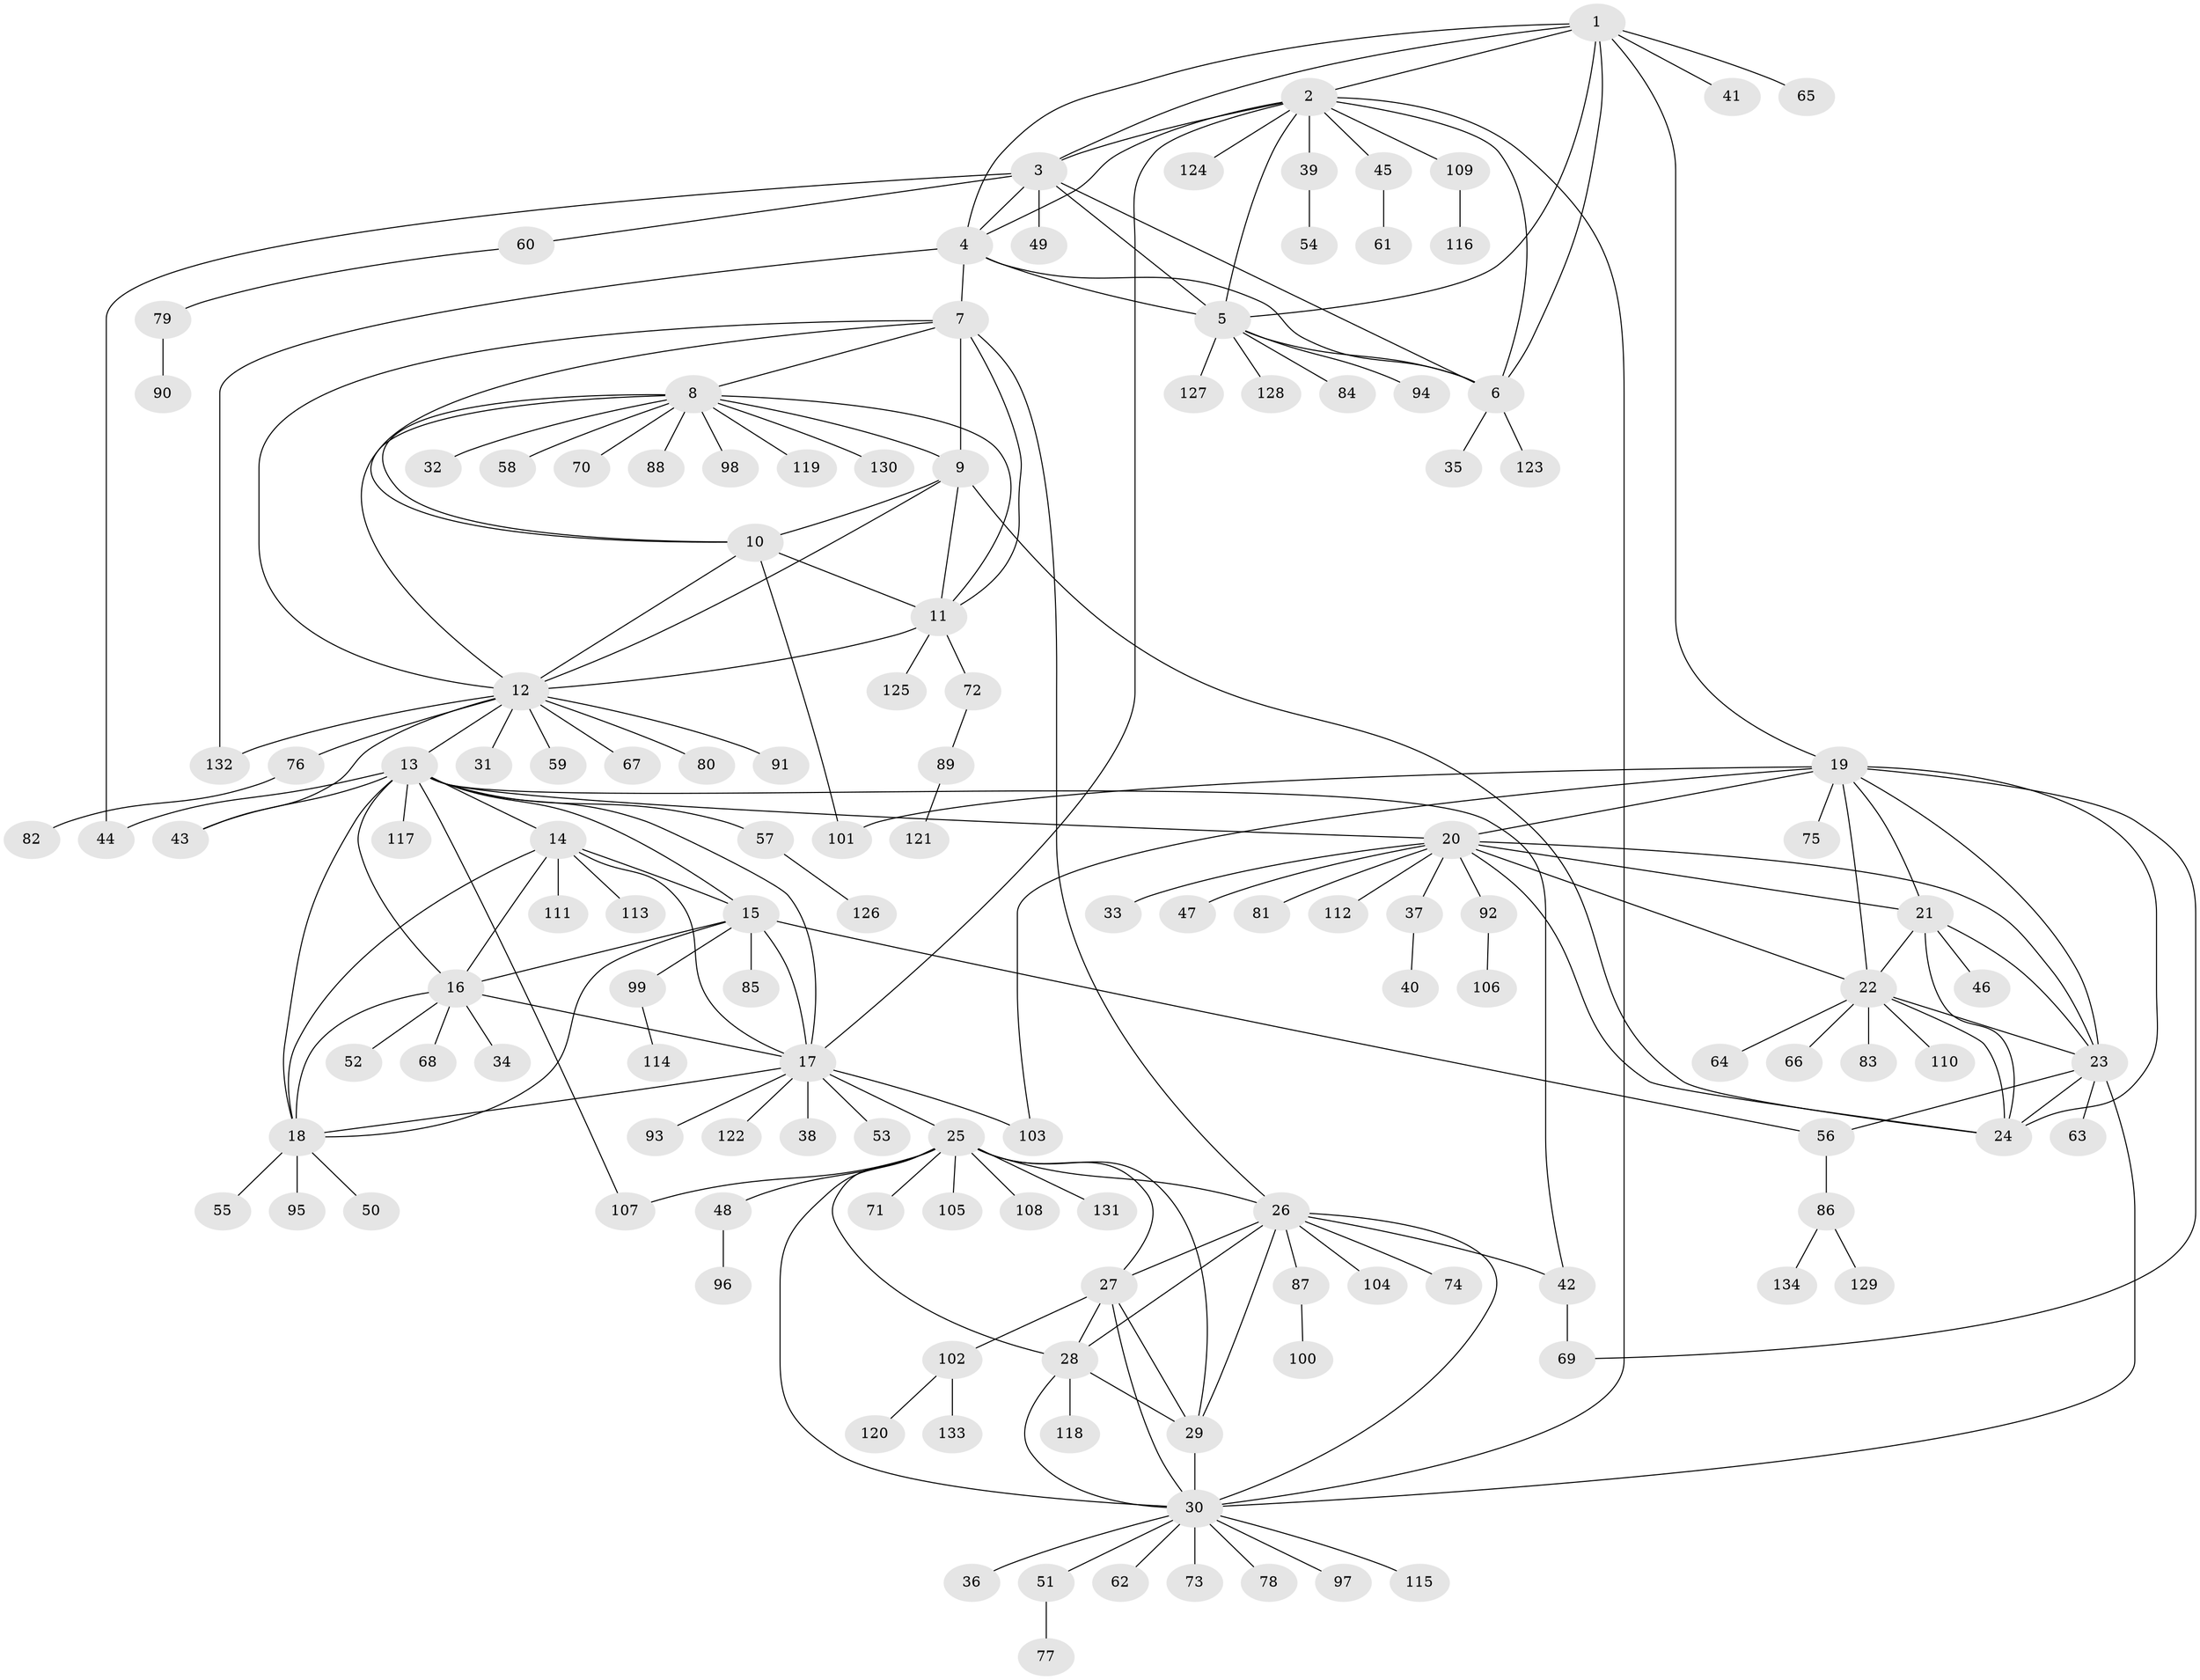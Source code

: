 // Generated by graph-tools (version 1.1) at 2025/26/03/09/25 03:26:34]
// undirected, 134 vertices, 198 edges
graph export_dot {
graph [start="1"]
  node [color=gray90,style=filled];
  1;
  2;
  3;
  4;
  5;
  6;
  7;
  8;
  9;
  10;
  11;
  12;
  13;
  14;
  15;
  16;
  17;
  18;
  19;
  20;
  21;
  22;
  23;
  24;
  25;
  26;
  27;
  28;
  29;
  30;
  31;
  32;
  33;
  34;
  35;
  36;
  37;
  38;
  39;
  40;
  41;
  42;
  43;
  44;
  45;
  46;
  47;
  48;
  49;
  50;
  51;
  52;
  53;
  54;
  55;
  56;
  57;
  58;
  59;
  60;
  61;
  62;
  63;
  64;
  65;
  66;
  67;
  68;
  69;
  70;
  71;
  72;
  73;
  74;
  75;
  76;
  77;
  78;
  79;
  80;
  81;
  82;
  83;
  84;
  85;
  86;
  87;
  88;
  89;
  90;
  91;
  92;
  93;
  94;
  95;
  96;
  97;
  98;
  99;
  100;
  101;
  102;
  103;
  104;
  105;
  106;
  107;
  108;
  109;
  110;
  111;
  112;
  113;
  114;
  115;
  116;
  117;
  118;
  119;
  120;
  121;
  122;
  123;
  124;
  125;
  126;
  127;
  128;
  129;
  130;
  131;
  132;
  133;
  134;
  1 -- 2;
  1 -- 3;
  1 -- 4;
  1 -- 5;
  1 -- 6;
  1 -- 19;
  1 -- 41;
  1 -- 65;
  2 -- 3;
  2 -- 4;
  2 -- 5;
  2 -- 6;
  2 -- 17;
  2 -- 30;
  2 -- 39;
  2 -- 45;
  2 -- 109;
  2 -- 124;
  3 -- 4;
  3 -- 5;
  3 -- 6;
  3 -- 44;
  3 -- 49;
  3 -- 60;
  4 -- 5;
  4 -- 6;
  4 -- 7;
  4 -- 132;
  5 -- 6;
  5 -- 84;
  5 -- 94;
  5 -- 127;
  5 -- 128;
  6 -- 35;
  6 -- 123;
  7 -- 8;
  7 -- 9;
  7 -- 10;
  7 -- 11;
  7 -- 12;
  7 -- 26;
  8 -- 9;
  8 -- 10;
  8 -- 11;
  8 -- 12;
  8 -- 32;
  8 -- 58;
  8 -- 70;
  8 -- 88;
  8 -- 98;
  8 -- 119;
  8 -- 130;
  9 -- 10;
  9 -- 11;
  9 -- 12;
  9 -- 24;
  10 -- 11;
  10 -- 12;
  10 -- 101;
  11 -- 12;
  11 -- 72;
  11 -- 125;
  12 -- 13;
  12 -- 31;
  12 -- 43;
  12 -- 59;
  12 -- 67;
  12 -- 76;
  12 -- 80;
  12 -- 91;
  12 -- 132;
  13 -- 14;
  13 -- 15;
  13 -- 16;
  13 -- 17;
  13 -- 18;
  13 -- 20;
  13 -- 42;
  13 -- 43;
  13 -- 44;
  13 -- 57;
  13 -- 107;
  13 -- 117;
  14 -- 15;
  14 -- 16;
  14 -- 17;
  14 -- 18;
  14 -- 111;
  14 -- 113;
  15 -- 16;
  15 -- 17;
  15 -- 18;
  15 -- 56;
  15 -- 85;
  15 -- 99;
  16 -- 17;
  16 -- 18;
  16 -- 34;
  16 -- 52;
  16 -- 68;
  17 -- 18;
  17 -- 25;
  17 -- 38;
  17 -- 53;
  17 -- 93;
  17 -- 103;
  17 -- 122;
  18 -- 50;
  18 -- 55;
  18 -- 95;
  19 -- 20;
  19 -- 21;
  19 -- 22;
  19 -- 23;
  19 -- 24;
  19 -- 69;
  19 -- 75;
  19 -- 101;
  19 -- 103;
  20 -- 21;
  20 -- 22;
  20 -- 23;
  20 -- 24;
  20 -- 33;
  20 -- 37;
  20 -- 47;
  20 -- 81;
  20 -- 92;
  20 -- 112;
  21 -- 22;
  21 -- 23;
  21 -- 24;
  21 -- 46;
  22 -- 23;
  22 -- 24;
  22 -- 64;
  22 -- 66;
  22 -- 83;
  22 -- 110;
  23 -- 24;
  23 -- 30;
  23 -- 56;
  23 -- 63;
  25 -- 26;
  25 -- 27;
  25 -- 28;
  25 -- 29;
  25 -- 30;
  25 -- 48;
  25 -- 71;
  25 -- 105;
  25 -- 107;
  25 -- 108;
  25 -- 131;
  26 -- 27;
  26 -- 28;
  26 -- 29;
  26 -- 30;
  26 -- 42;
  26 -- 74;
  26 -- 87;
  26 -- 104;
  27 -- 28;
  27 -- 29;
  27 -- 30;
  27 -- 102;
  28 -- 29;
  28 -- 30;
  28 -- 118;
  29 -- 30;
  30 -- 36;
  30 -- 51;
  30 -- 62;
  30 -- 73;
  30 -- 78;
  30 -- 97;
  30 -- 115;
  37 -- 40;
  39 -- 54;
  42 -- 69;
  45 -- 61;
  48 -- 96;
  51 -- 77;
  56 -- 86;
  57 -- 126;
  60 -- 79;
  72 -- 89;
  76 -- 82;
  79 -- 90;
  86 -- 129;
  86 -- 134;
  87 -- 100;
  89 -- 121;
  92 -- 106;
  99 -- 114;
  102 -- 120;
  102 -- 133;
  109 -- 116;
}
